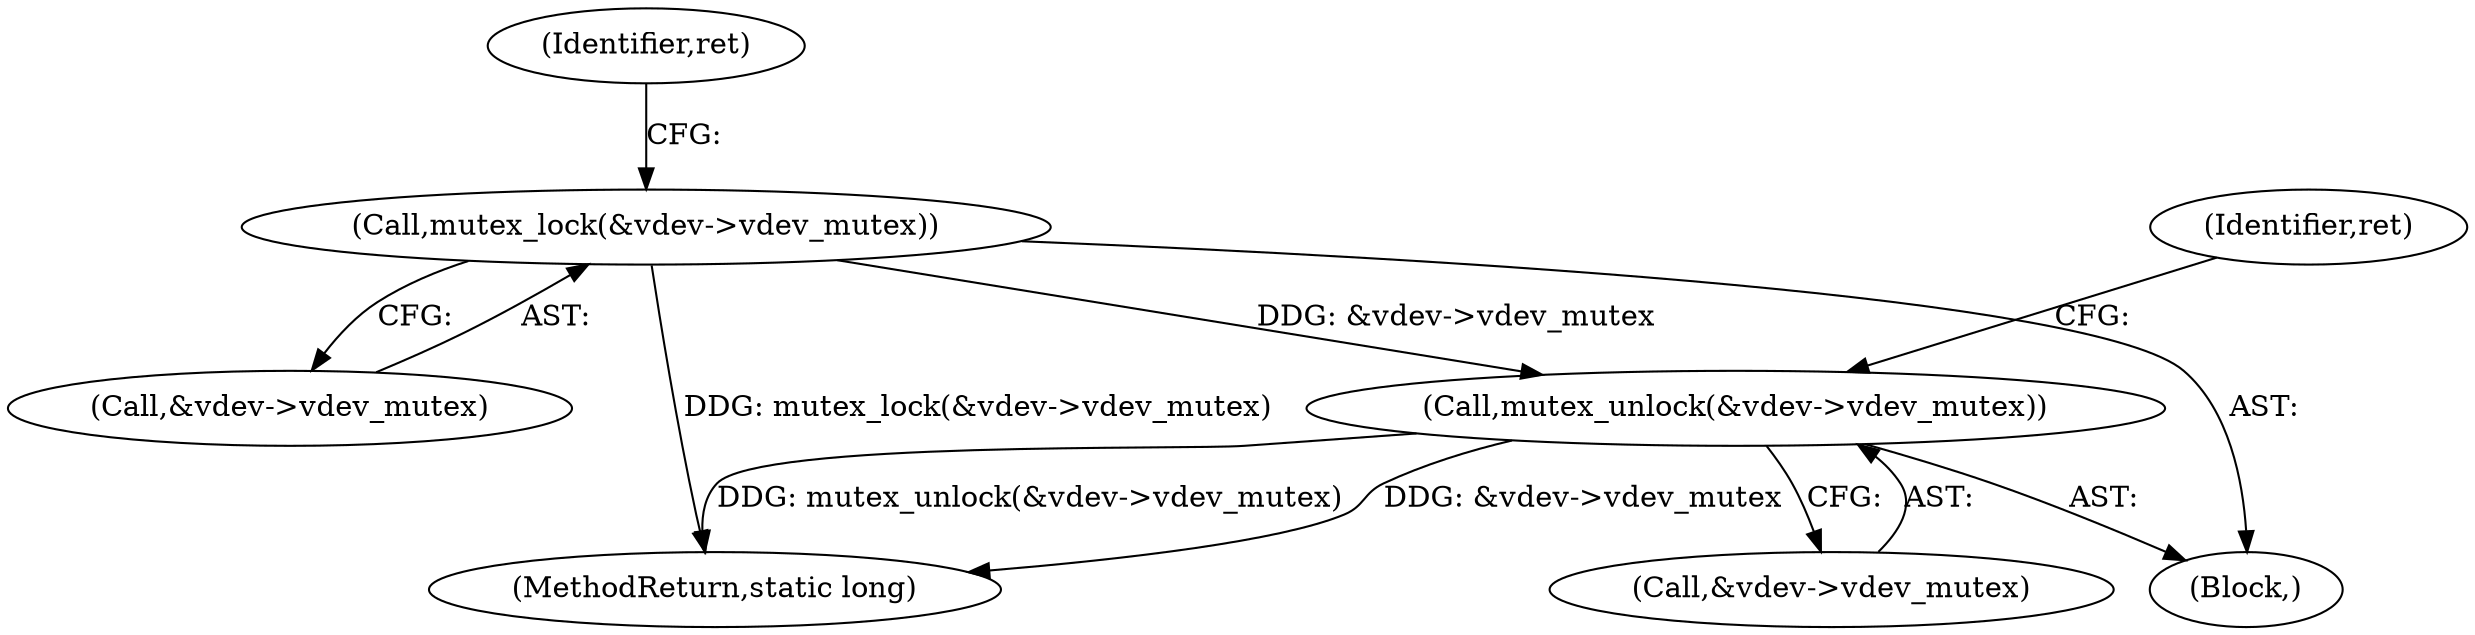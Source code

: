 digraph "0_linux_9bf292bfca94694a721449e3fd752493856710f6@API" {
"1000299" [label="(Call,mutex_unlock(&vdev->vdev_mutex))"];
"1000242" [label="(Call,mutex_lock(&vdev->vdev_mutex))"];
"1000240" [label="(Block,)"];
"1000300" [label="(Call,&vdev->vdev_mutex)"];
"1000376" [label="(MethodReturn,static long)"];
"1000305" [label="(Identifier,ret)"];
"1000243" [label="(Call,&vdev->vdev_mutex)"];
"1000242" [label="(Call,mutex_lock(&vdev->vdev_mutex))"];
"1000299" [label="(Call,mutex_unlock(&vdev->vdev_mutex))"];
"1000248" [label="(Identifier,ret)"];
"1000299" -> "1000240"  [label="AST: "];
"1000299" -> "1000300"  [label="CFG: "];
"1000300" -> "1000299"  [label="AST: "];
"1000305" -> "1000299"  [label="CFG: "];
"1000299" -> "1000376"  [label="DDG: mutex_unlock(&vdev->vdev_mutex)"];
"1000299" -> "1000376"  [label="DDG: &vdev->vdev_mutex"];
"1000242" -> "1000299"  [label="DDG: &vdev->vdev_mutex"];
"1000242" -> "1000240"  [label="AST: "];
"1000242" -> "1000243"  [label="CFG: "];
"1000243" -> "1000242"  [label="AST: "];
"1000248" -> "1000242"  [label="CFG: "];
"1000242" -> "1000376"  [label="DDG: mutex_lock(&vdev->vdev_mutex)"];
}
